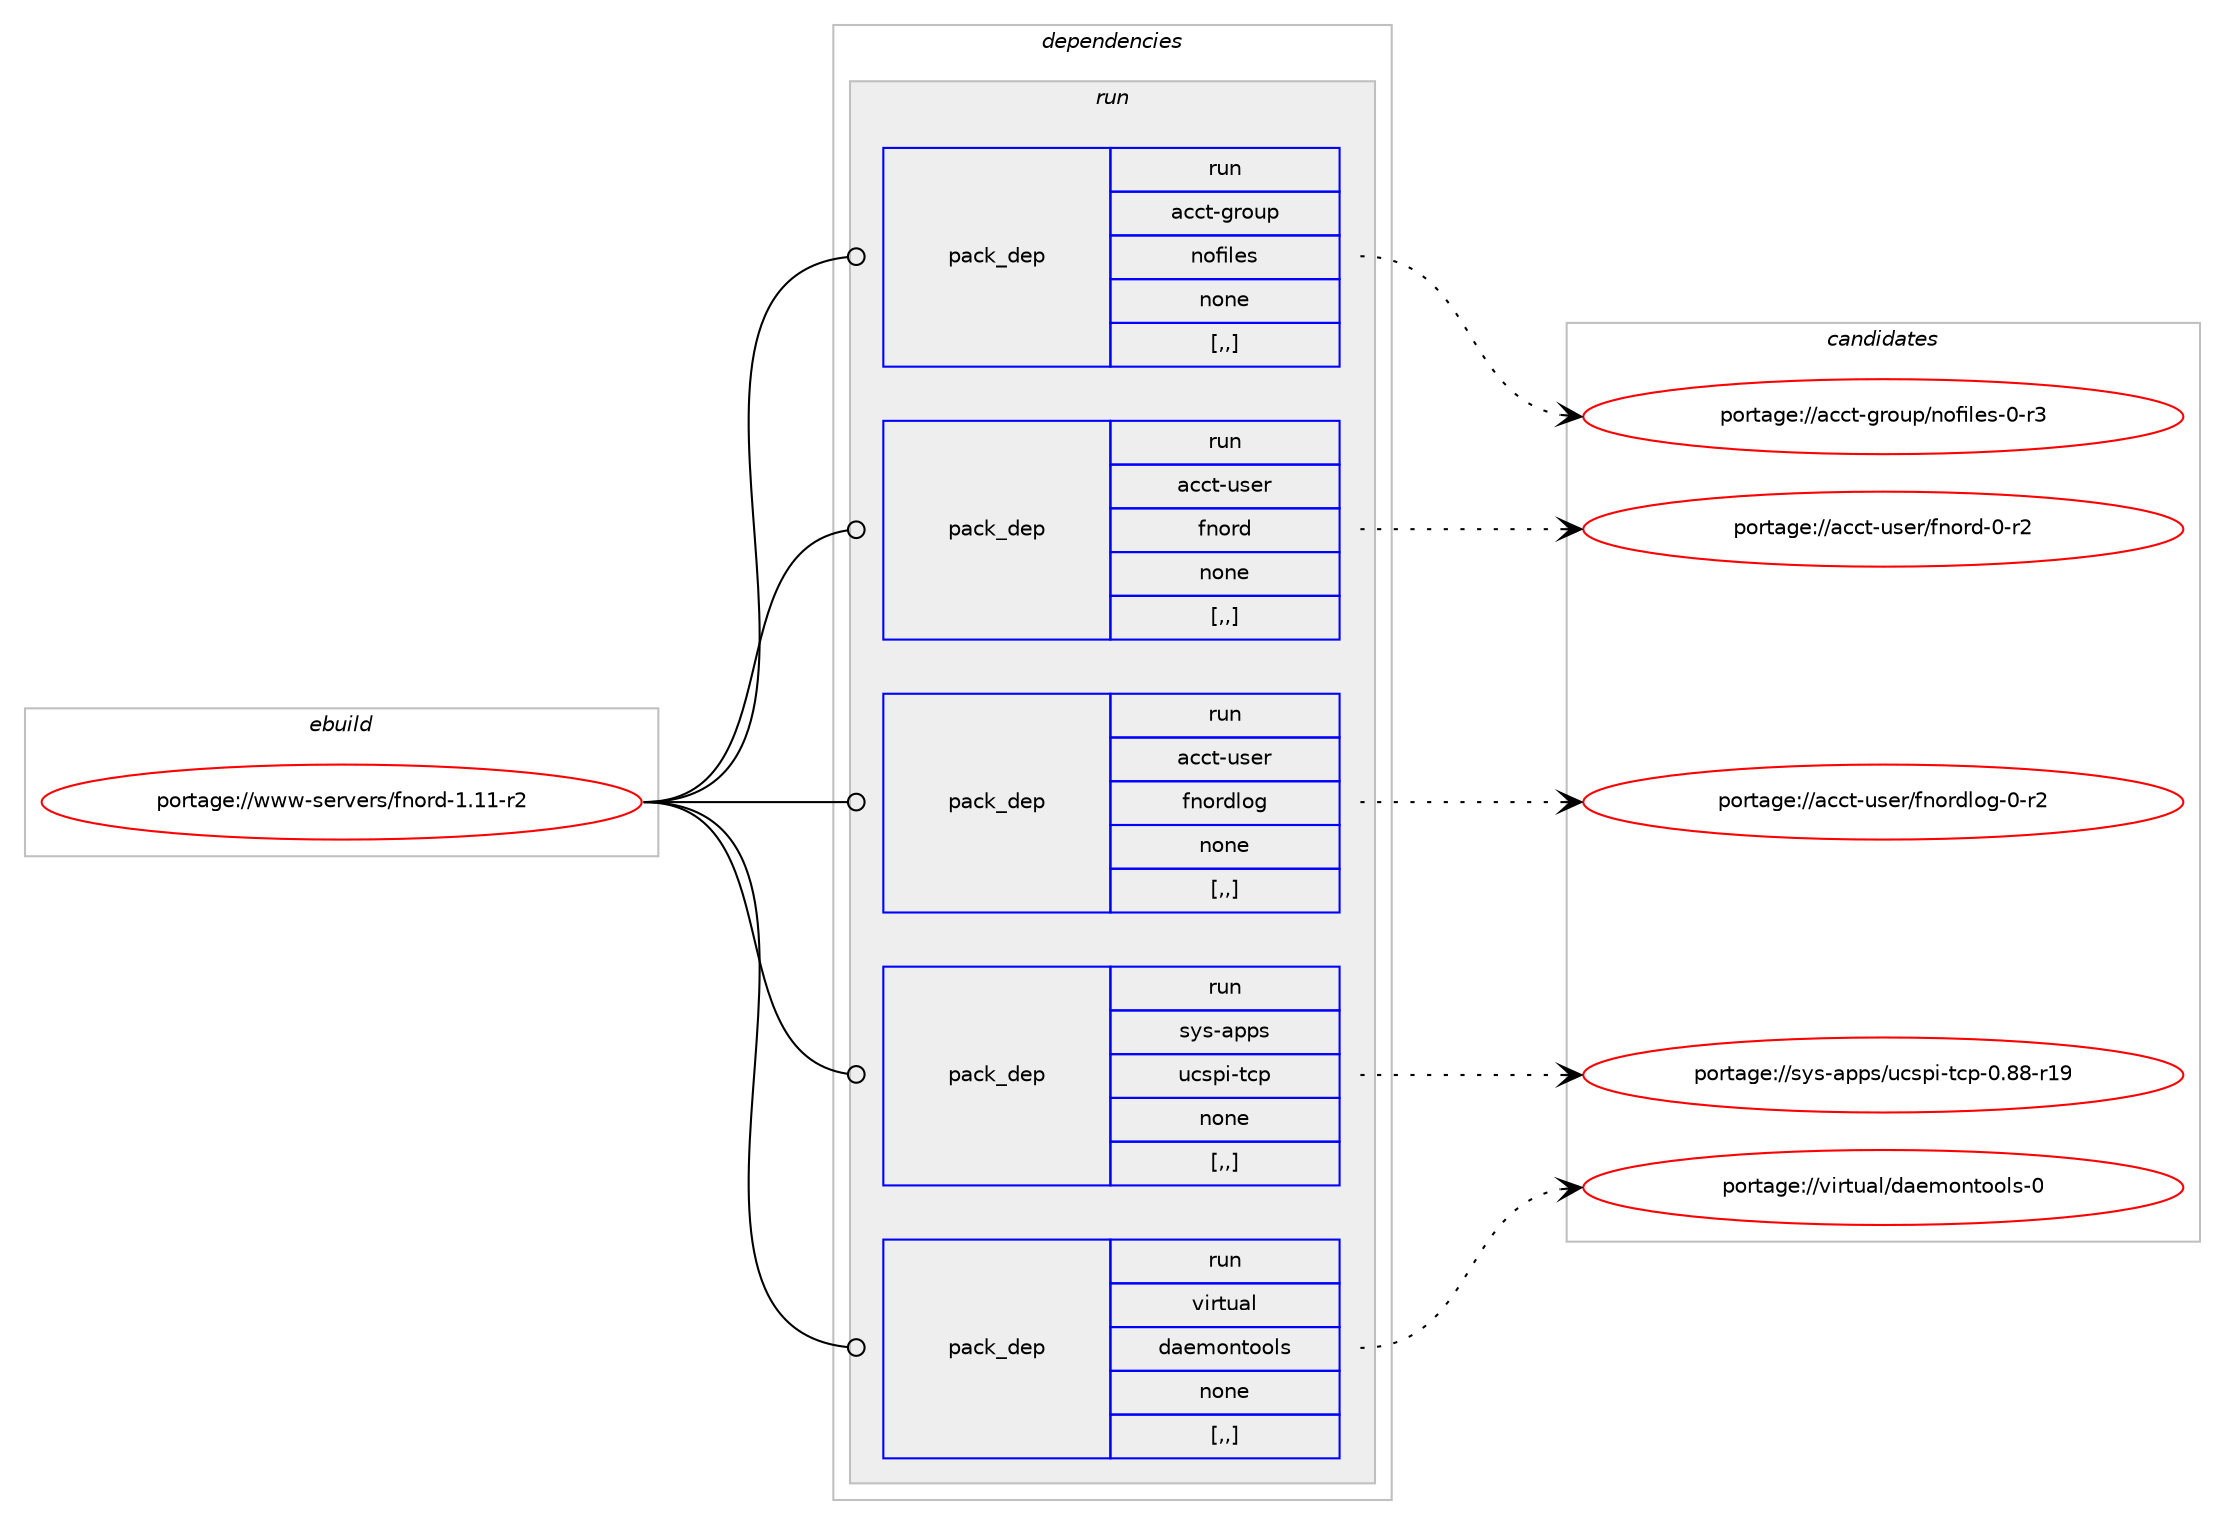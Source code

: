 digraph prolog {

# *************
# Graph options
# *************

newrank=true;
concentrate=true;
compound=true;
graph [rankdir=LR,fontname=Helvetica,fontsize=10,ranksep=1.5];#, ranksep=2.5, nodesep=0.2];
edge  [arrowhead=vee];
node  [fontname=Helvetica,fontsize=10];

# **********
# The ebuild
# **********

subgraph cluster_leftcol {
color=gray;
label=<<i>ebuild</i>>;
id [label="portage://www-servers/fnord-1.11-r2", color=red, width=4, href="../www-servers/fnord-1.11-r2.svg"];
}

# ****************
# The dependencies
# ****************

subgraph cluster_midcol {
color=gray;
label=<<i>dependencies</i>>;
subgraph cluster_compile {
fillcolor="#eeeeee";
style=filled;
label=<<i>compile</i>>;
}
subgraph cluster_compileandrun {
fillcolor="#eeeeee";
style=filled;
label=<<i>compile and run</i>>;
}
subgraph cluster_run {
fillcolor="#eeeeee";
style=filled;
label=<<i>run</i>>;
subgraph pack329096 {
dependency453087 [label=<<TABLE BORDER="0" CELLBORDER="1" CELLSPACING="0" CELLPADDING="4" WIDTH="220"><TR><TD ROWSPAN="6" CELLPADDING="30">pack_dep</TD></TR><TR><TD WIDTH="110">run</TD></TR><TR><TD>acct-group</TD></TR><TR><TD>nofiles</TD></TR><TR><TD>none</TD></TR><TR><TD>[,,]</TD></TR></TABLE>>, shape=none, color=blue];
}
id:e -> dependency453087:w [weight=20,style="solid",arrowhead="odot"];
subgraph pack329097 {
dependency453088 [label=<<TABLE BORDER="0" CELLBORDER="1" CELLSPACING="0" CELLPADDING="4" WIDTH="220"><TR><TD ROWSPAN="6" CELLPADDING="30">pack_dep</TD></TR><TR><TD WIDTH="110">run</TD></TR><TR><TD>acct-user</TD></TR><TR><TD>fnord</TD></TR><TR><TD>none</TD></TR><TR><TD>[,,]</TD></TR></TABLE>>, shape=none, color=blue];
}
id:e -> dependency453088:w [weight=20,style="solid",arrowhead="odot"];
subgraph pack329098 {
dependency453089 [label=<<TABLE BORDER="0" CELLBORDER="1" CELLSPACING="0" CELLPADDING="4" WIDTH="220"><TR><TD ROWSPAN="6" CELLPADDING="30">pack_dep</TD></TR><TR><TD WIDTH="110">run</TD></TR><TR><TD>acct-user</TD></TR><TR><TD>fnordlog</TD></TR><TR><TD>none</TD></TR><TR><TD>[,,]</TD></TR></TABLE>>, shape=none, color=blue];
}
id:e -> dependency453089:w [weight=20,style="solid",arrowhead="odot"];
subgraph pack329099 {
dependency453090 [label=<<TABLE BORDER="0" CELLBORDER="1" CELLSPACING="0" CELLPADDING="4" WIDTH="220"><TR><TD ROWSPAN="6" CELLPADDING="30">pack_dep</TD></TR><TR><TD WIDTH="110">run</TD></TR><TR><TD>sys-apps</TD></TR><TR><TD>ucspi-tcp</TD></TR><TR><TD>none</TD></TR><TR><TD>[,,]</TD></TR></TABLE>>, shape=none, color=blue];
}
id:e -> dependency453090:w [weight=20,style="solid",arrowhead="odot"];
subgraph pack329100 {
dependency453091 [label=<<TABLE BORDER="0" CELLBORDER="1" CELLSPACING="0" CELLPADDING="4" WIDTH="220"><TR><TD ROWSPAN="6" CELLPADDING="30">pack_dep</TD></TR><TR><TD WIDTH="110">run</TD></TR><TR><TD>virtual</TD></TR><TR><TD>daemontools</TD></TR><TR><TD>none</TD></TR><TR><TD>[,,]</TD></TR></TABLE>>, shape=none, color=blue];
}
id:e -> dependency453091:w [weight=20,style="solid",arrowhead="odot"];
}
}

# **************
# The candidates
# **************

subgraph cluster_choices {
rank=same;
color=gray;
label=<<i>candidates</i>>;

subgraph choice329096 {
color=black;
nodesep=1;
choice979999116451031141111171124711011110210510810111545484511451 [label="portage://acct-group/nofiles-0-r3", color=red, width=4,href="../acct-group/nofiles-0-r3.svg"];
dependency453087:e -> choice979999116451031141111171124711011110210510810111545484511451:w [style=dotted,weight="100"];
}
subgraph choice329097 {
color=black;
nodesep=1;
choice979999116451171151011144710211011111410045484511450 [label="portage://acct-user/fnord-0-r2", color=red, width=4,href="../acct-user/fnord-0-r2.svg"];
dependency453088:e -> choice979999116451171151011144710211011111410045484511450:w [style=dotted,weight="100"];
}
subgraph choice329098 {
color=black;
nodesep=1;
choice979999116451171151011144710211011111410010811110345484511450 [label="portage://acct-user/fnordlog-0-r2", color=red, width=4,href="../acct-user/fnordlog-0-r2.svg"];
dependency453089:e -> choice979999116451171151011144710211011111410010811110345484511450:w [style=dotted,weight="100"];
}
subgraph choice329099 {
color=black;
nodesep=1;
choice1151211154597112112115471179911511210545116991124548465656451144957 [label="portage://sys-apps/ucspi-tcp-0.88-r19", color=red, width=4,href="../sys-apps/ucspi-tcp-0.88-r19.svg"];
dependency453090:e -> choice1151211154597112112115471179911511210545116991124548465656451144957:w [style=dotted,weight="100"];
}
subgraph choice329100 {
color=black;
nodesep=1;
choice1181051141161179710847100971011091111101161111111081154548 [label="portage://virtual/daemontools-0", color=red, width=4,href="../virtual/daemontools-0.svg"];
dependency453091:e -> choice1181051141161179710847100971011091111101161111111081154548:w [style=dotted,weight="100"];
}
}

}

